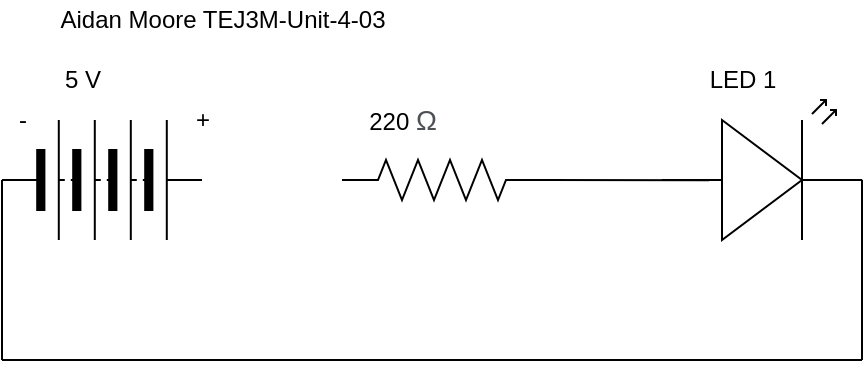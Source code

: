 <mxfile>
    <diagram id="qQVwv5mkBuJOFHttw7eo" name="Page-1">
        <mxGraphModel dx="1022" dy="797" grid="1" gridSize="10" guides="1" tooltips="1" connect="1" arrows="1" fold="1" page="1" pageScale="1" pageWidth="827" pageHeight="1169" math="0" shadow="0">
            <root>
                <mxCell id="0"/>
                <mxCell id="1" parent="0"/>
                <mxCell id="11" style="edgeStyle=none;html=1;exitX=0;exitY=0.5;exitDx=0;exitDy=0;endArrow=none;endFill=0;" parent="1" source="2" edge="1">
                    <mxGeometry relative="1" as="geometry">
                        <mxPoint x="360" y="450" as="targetPoint"/>
                    </mxGeometry>
                </mxCell>
                <mxCell id="2" value="" style="pointerEvents=1;verticalLabelPosition=bottom;shadow=0;dashed=0;align=center;html=1;verticalAlign=top;shape=mxgraph.electrical.miscellaneous.batteryStack;" parent="1" vertex="1">
                    <mxGeometry x="360" y="330" width="100" height="60" as="geometry"/>
                </mxCell>
                <mxCell id="3" value="-" style="text;html=1;resizable=0;autosize=1;align=center;verticalAlign=middle;points=[];fillColor=none;strokeColor=none;rounded=0;" parent="1" vertex="1">
                    <mxGeometry x="360" y="320" width="20" height="20" as="geometry"/>
                </mxCell>
                <mxCell id="4" value="+" style="text;html=1;align=center;verticalAlign=middle;resizable=0;points=[];autosize=1;strokeColor=none;fillColor=none;" parent="1" vertex="1">
                    <mxGeometry x="450" y="320" width="20" height="20" as="geometry"/>
                </mxCell>
                <mxCell id="9" style="edgeStyle=none;html=1;exitX=1;exitY=0.5;exitDx=0;exitDy=0;exitPerimeter=0;entryX=0.236;entryY=0.573;entryDx=0;entryDy=0;entryPerimeter=0;endArrow=none;endFill=0;" parent="1" source="5" target="7" edge="1">
                    <mxGeometry relative="1" as="geometry"/>
                </mxCell>
                <mxCell id="5" value="" style="pointerEvents=1;verticalLabelPosition=bottom;shadow=0;dashed=0;align=center;html=1;verticalAlign=top;shape=mxgraph.electrical.resistors.resistor_2;" parent="1" vertex="1">
                    <mxGeometry x="530" y="350" width="100" height="20" as="geometry"/>
                </mxCell>
                <mxCell id="6" value="220&amp;nbsp;&lt;span style=&quot;color: rgb(77 , 81 , 86) ; font-family: &amp;#34;arial&amp;#34; , sans-serif ; font-size: 14px ; text-align: left ; background-color: rgb(255 , 255 , 255)&quot;&gt;Ω&lt;/span&gt;" style="text;html=1;align=center;verticalAlign=middle;resizable=0;points=[];autosize=1;strokeColor=none;fillColor=none;" parent="1" vertex="1">
                    <mxGeometry x="535" y="320" width="50" height="20" as="geometry"/>
                </mxCell>
                <mxCell id="12" style="edgeStyle=none;html=1;exitX=1;exitY=0.57;exitDx=0;exitDy=0;exitPerimeter=0;endArrow=none;endFill=0;" parent="1" source="7" edge="1">
                    <mxGeometry relative="1" as="geometry">
                        <mxPoint x="790" y="450" as="targetPoint"/>
                    </mxGeometry>
                </mxCell>
                <mxCell id="7" value="" style="verticalLabelPosition=bottom;shadow=0;dashed=0;align=center;html=1;verticalAlign=top;shape=mxgraph.electrical.opto_electronics.led_2;pointerEvents=1;" parent="1" vertex="1">
                    <mxGeometry x="690" y="320" width="100" height="70" as="geometry"/>
                </mxCell>
                <mxCell id="10" value="LED 1" style="text;html=1;align=center;verticalAlign=middle;resizable=0;points=[];autosize=1;strokeColor=none;fillColor=none;" parent="1" vertex="1">
                    <mxGeometry x="705" y="300" width="50" height="20" as="geometry"/>
                </mxCell>
                <mxCell id="13" value="" style="endArrow=none;html=1;" parent="1" edge="1">
                    <mxGeometry width="50" height="50" relative="1" as="geometry">
                        <mxPoint x="360" y="450" as="sourcePoint"/>
                        <mxPoint x="790" y="450" as="targetPoint"/>
                    </mxGeometry>
                </mxCell>
                <mxCell id="14" value="5 V" style="text;html=1;align=center;verticalAlign=middle;resizable=0;points=[];autosize=1;strokeColor=none;fillColor=none;" parent="1" vertex="1">
                    <mxGeometry x="385" y="300" width="30" height="20" as="geometry"/>
                </mxCell>
                <mxCell id="15" value="Aidan Moore TEJ3M-Unit-4-03" style="text;html=1;align=center;verticalAlign=middle;resizable=0;points=[];autosize=1;strokeColor=none;fillColor=none;" parent="1" vertex="1">
                    <mxGeometry x="380" y="270" width="180" height="20" as="geometry"/>
                </mxCell>
            </root>
        </mxGraphModel>
    </diagram>
</mxfile>